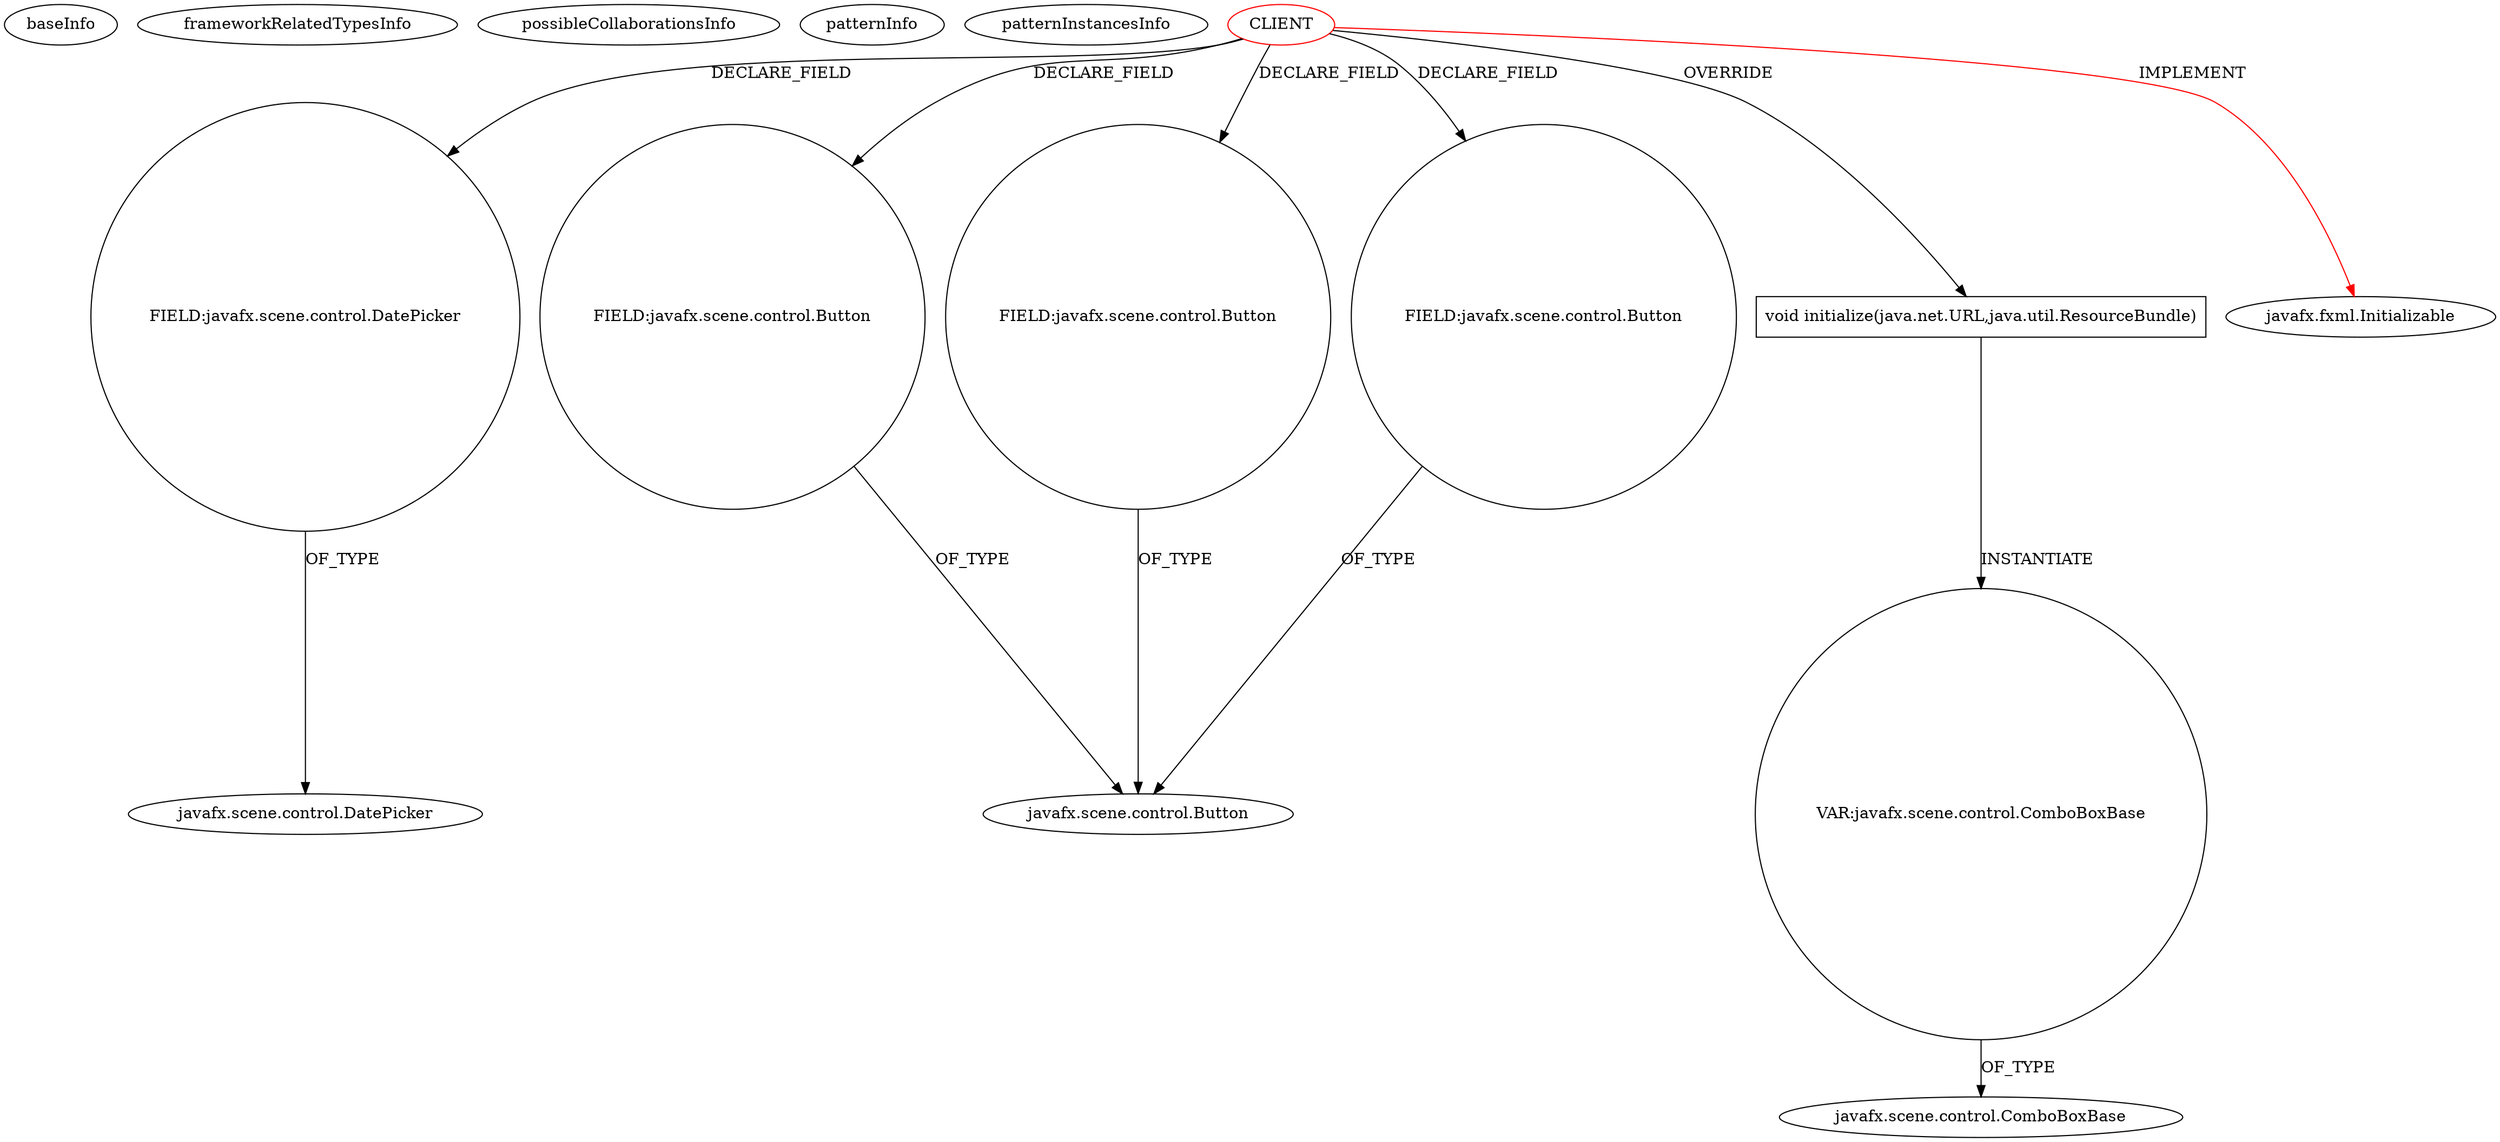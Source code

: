 digraph {
baseInfo[graphId=2412,category="pattern",isAnonymous=false,possibleRelation=false]
frameworkRelatedTypesInfo[0="javafx.fxml.Initializable"]
possibleCollaborationsInfo[]
patternInfo[frequency=2.0,patternRootClient=0]
patternInstancesInfo[0="PatrickOtt-ReservationManager~/PatrickOtt-ReservationManager/ReservationManager-master/src/main/java/de/professional_webworkx/reservationmanager/controller/MainController.java~MainController~1080",1="taipeiben-DateTimePicker~/taipeiben-DateTimePicker/DateTimePicker-master/src/main/java/com/browniebytes/javafx/control/DateTimePickerPopup.java~DateTimePickerPopup~4456"]
9[label="javafx.scene.control.DatePicker",vertexType="FRAMEWORK_CLASS_TYPE",isFrameworkType=false]
10[label="FIELD:javafx.scene.control.DatePicker",vertexType="FIELD_DECLARATION",isFrameworkType=false,shape=circle]
0[label="CLIENT",vertexType="ROOT_CLIENT_CLASS_DECLARATION",isFrameworkType=false,color=red]
16[label="FIELD:javafx.scene.control.Button",vertexType="FIELD_DECLARATION",isFrameworkType=false,shape=circle]
18[label="FIELD:javafx.scene.control.Button",vertexType="FIELD_DECLARATION",isFrameworkType=false,shape=circle]
20[label="FIELD:javafx.scene.control.Button",vertexType="FIELD_DECLARATION",isFrameworkType=false,shape=circle]
30[label="void initialize(java.net.URL,java.util.ResourceBundle)",vertexType="OVERRIDING_METHOD_DECLARATION",isFrameworkType=false,shape=box]
1[label="javafx.fxml.Initializable",vertexType="FRAMEWORK_INTERFACE_TYPE",isFrameworkType=false]
44[label="VAR:javafx.scene.control.ComboBoxBase",vertexType="VARIABLE_EXPRESION",isFrameworkType=false,shape=circle]
43[label="javafx.scene.control.ComboBoxBase",vertexType="FRAMEWORK_CLASS_TYPE",isFrameworkType=false]
17[label="javafx.scene.control.Button",vertexType="FRAMEWORK_CLASS_TYPE",isFrameworkType=false]
44->43[label="OF_TYPE"]
0->20[label="DECLARE_FIELD"]
18->17[label="OF_TYPE"]
0->16[label="DECLARE_FIELD"]
16->17[label="OF_TYPE"]
20->17[label="OF_TYPE"]
0->1[label="IMPLEMENT",color=red]
10->9[label="OF_TYPE"]
0->10[label="DECLARE_FIELD"]
0->18[label="DECLARE_FIELD"]
0->30[label="OVERRIDE"]
30->44[label="INSTANTIATE"]
}

